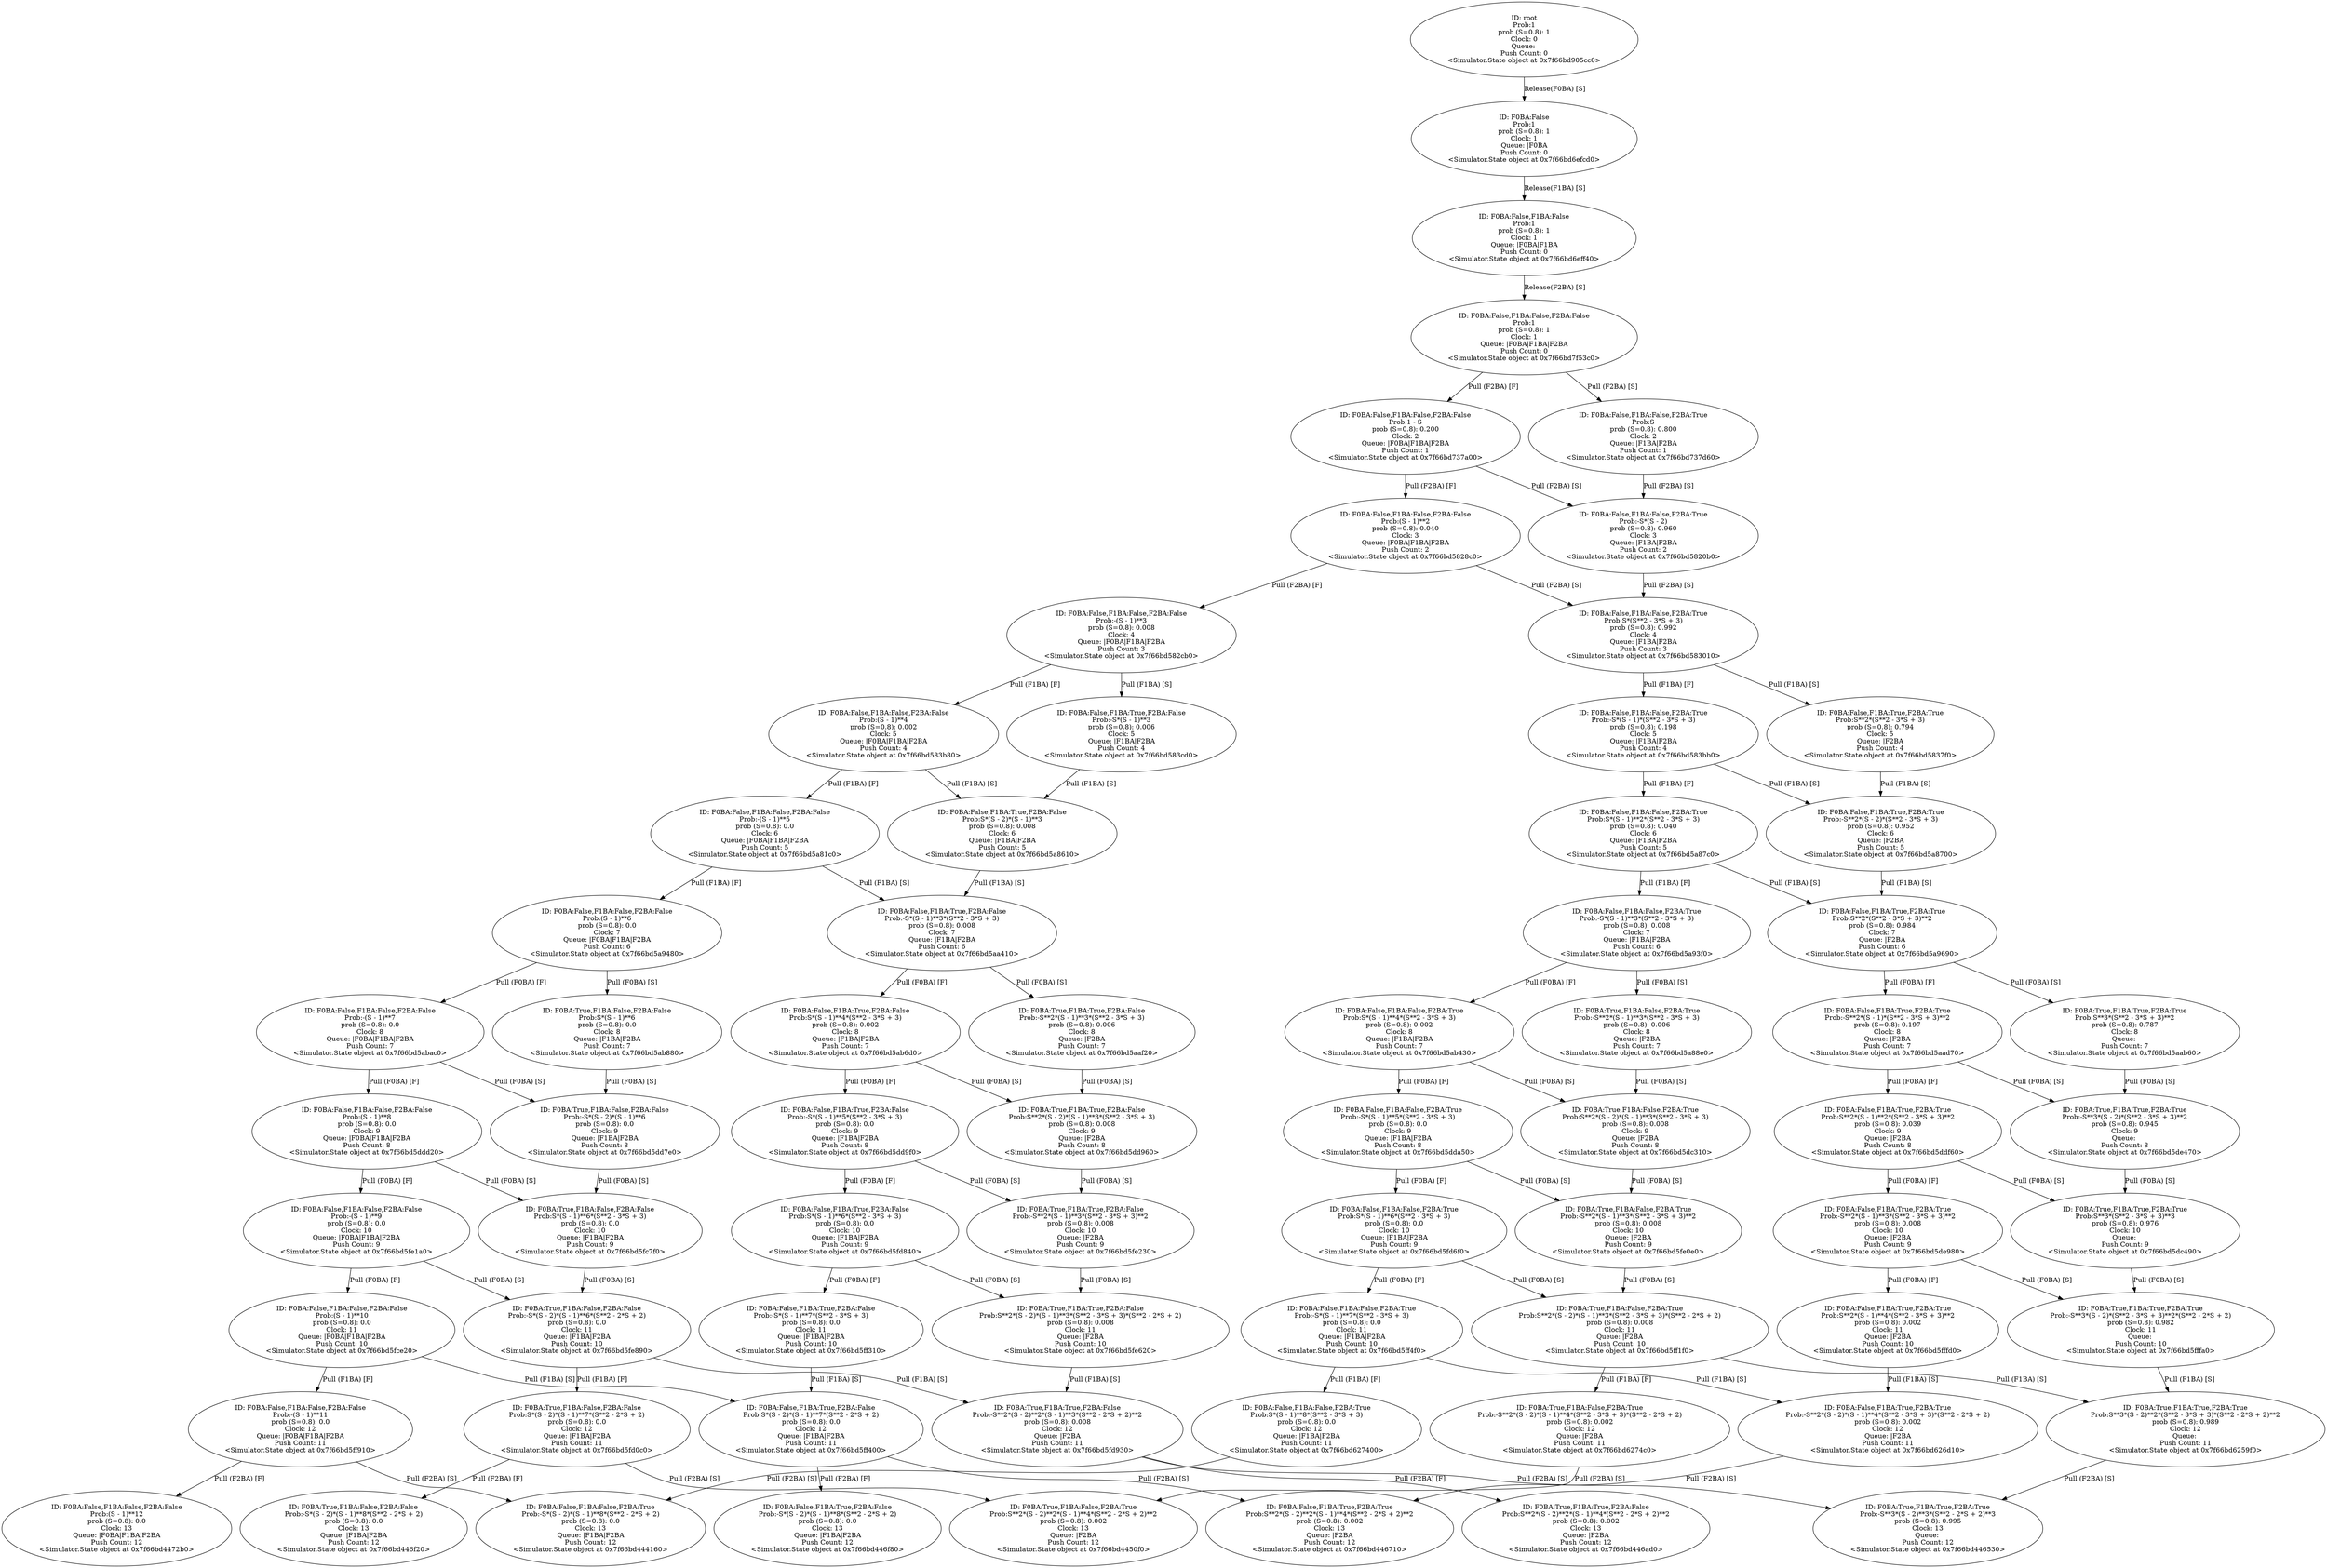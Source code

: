 digraph "./Output/pulls.wrp" {
	<Simulator.State object at 0x7f66bd905cc0> [label="ID: root
Prob:1
prob (S=0.8): 1
Clock: 0
Queue: 
Push Count: 0
<Simulator.State object at 0x7f66bd905cc0>"]
	<Simulator.State object at 0x7f66bd905cc0> -> <Simulator.State object at 0x7f66bd6efcd0> [label="Release(F0BA) [S]"]
	<Simulator.State object at 0x7f66bd6efcd0> [label="ID: F0BA:False
Prob:1
prob (S=0.8): 1
Clock: 1
Queue: |F0BA
Push Count: 0
<Simulator.State object at 0x7f66bd6efcd0>"]
	<Simulator.State object at 0x7f66bd6efcd0> -> <Simulator.State object at 0x7f66bd6eff40> [label="Release(F1BA) [S]"]
	<Simulator.State object at 0x7f66bd6eff40> [label="ID: F0BA:False,F1BA:False
Prob:1
prob (S=0.8): 1
Clock: 1
Queue: |F0BA|F1BA
Push Count: 0
<Simulator.State object at 0x7f66bd6eff40>"]
	<Simulator.State object at 0x7f66bd6eff40> -> <Simulator.State object at 0x7f66bd7f53c0> [label="Release(F2BA) [S]"]
	<Simulator.State object at 0x7f66bd7f53c0> [label="ID: F0BA:False,F1BA:False,F2BA:False
Prob:1
prob (S=0.8): 1
Clock: 1
Queue: |F0BA|F1BA|F2BA
Push Count: 0
<Simulator.State object at 0x7f66bd7f53c0>"]
	<Simulator.State object at 0x7f66bd7f53c0> -> <Simulator.State object at 0x7f66bd737a00> [label="Pull (F2BA) [F]"]
	<Simulator.State object at 0x7f66bd7f53c0> -> <Simulator.State object at 0x7f66bd737d60> [label="Pull (F2BA) [S]"]
	<Simulator.State object at 0x7f66bd737a00> [label="ID: F0BA:False,F1BA:False,F2BA:False
Prob:1 - S
prob (S=0.8): 0.200
Clock: 2
Queue: |F0BA|F1BA|F2BA
Push Count: 1
<Simulator.State object at 0x7f66bd737a00>"]
	<Simulator.State object at 0x7f66bd737a00> -> <Simulator.State object at 0x7f66bd5828c0> [label="Pull (F2BA) [F]"]
	<Simulator.State object at 0x7f66bd737a00> -> <Simulator.State object at 0x7f66bd5820b0> [label="Pull (F2BA) [S]"]
	<Simulator.State object at 0x7f66bd737d60> [label="ID: F0BA:False,F1BA:False,F2BA:True
Prob:S
prob (S=0.8): 0.800
Clock: 2
Queue: |F1BA|F2BA
Push Count: 1
<Simulator.State object at 0x7f66bd737d60>"]
	<Simulator.State object at 0x7f66bd737d60> -> <Simulator.State object at 0x7f66bd5820b0> [label="Pull (F2BA) [S]"]
	<Simulator.State object at 0x7f66bd5828c0> [label="ID: F0BA:False,F1BA:False,F2BA:False
Prob:(S - 1)**2
prob (S=0.8): 0.040
Clock: 3
Queue: |F0BA|F1BA|F2BA
Push Count: 2
<Simulator.State object at 0x7f66bd5828c0>"]
	<Simulator.State object at 0x7f66bd5828c0> -> <Simulator.State object at 0x7f66bd582cb0> [label="Pull (F2BA) [F]"]
	<Simulator.State object at 0x7f66bd5828c0> -> <Simulator.State object at 0x7f66bd583010> [label="Pull (F2BA) [S]"]
	<Simulator.State object at 0x7f66bd5820b0> [label="ID: F0BA:False,F1BA:False,F2BA:True
Prob:-S*(S - 2)
prob (S=0.8): 0.960
Clock: 3
Queue: |F1BA|F2BA
Push Count: 2
<Simulator.State object at 0x7f66bd5820b0>"]
	<Simulator.State object at 0x7f66bd5820b0> -> <Simulator.State object at 0x7f66bd583010> [label="Pull (F2BA) [S]"]
	<Simulator.State object at 0x7f66bd582cb0> [label="ID: F0BA:False,F1BA:False,F2BA:False
Prob:-(S - 1)**3
prob (S=0.8): 0.008
Clock: 4
Queue: |F0BA|F1BA|F2BA
Push Count: 3
<Simulator.State object at 0x7f66bd582cb0>"]
	<Simulator.State object at 0x7f66bd582cb0> -> <Simulator.State object at 0x7f66bd583b80> [label="Pull (F1BA) [F]"]
	<Simulator.State object at 0x7f66bd582cb0> -> <Simulator.State object at 0x7f66bd583cd0> [label="Pull (F1BA) [S]"]
	<Simulator.State object at 0x7f66bd583010> [label="ID: F0BA:False,F1BA:False,F2BA:True
Prob:S*(S**2 - 3*S + 3)
prob (S=0.8): 0.992
Clock: 4
Queue: |F1BA|F2BA
Push Count: 3
<Simulator.State object at 0x7f66bd583010>"]
	<Simulator.State object at 0x7f66bd583010> -> <Simulator.State object at 0x7f66bd583bb0> [label="Pull (F1BA) [F]"]
	<Simulator.State object at 0x7f66bd583010> -> <Simulator.State object at 0x7f66bd5837f0> [label="Pull (F1BA) [S]"]
	<Simulator.State object at 0x7f66bd583b80> [label="ID: F0BA:False,F1BA:False,F2BA:False
Prob:(S - 1)**4
prob (S=0.8): 0.002
Clock: 5
Queue: |F0BA|F1BA|F2BA
Push Count: 4
<Simulator.State object at 0x7f66bd583b80>"]
	<Simulator.State object at 0x7f66bd583b80> -> <Simulator.State object at 0x7f66bd5a81c0> [label="Pull (F1BA) [F]"]
	<Simulator.State object at 0x7f66bd583b80> -> <Simulator.State object at 0x7f66bd5a8610> [label="Pull (F1BA) [S]"]
	<Simulator.State object at 0x7f66bd583cd0> [label="ID: F0BA:False,F1BA:True,F2BA:False
Prob:-S*(S - 1)**3
prob (S=0.8): 0.006
Clock: 5
Queue: |F1BA|F2BA
Push Count: 4
<Simulator.State object at 0x7f66bd583cd0>"]
	<Simulator.State object at 0x7f66bd583cd0> -> <Simulator.State object at 0x7f66bd5a8610> [label="Pull (F1BA) [S]"]
	<Simulator.State object at 0x7f66bd583bb0> [label="ID: F0BA:False,F1BA:False,F2BA:True
Prob:-S*(S - 1)*(S**2 - 3*S + 3)
prob (S=0.8): 0.198
Clock: 5
Queue: |F1BA|F2BA
Push Count: 4
<Simulator.State object at 0x7f66bd583bb0>"]
	<Simulator.State object at 0x7f66bd583bb0> -> <Simulator.State object at 0x7f66bd5a87c0> [label="Pull (F1BA) [F]"]
	<Simulator.State object at 0x7f66bd583bb0> -> <Simulator.State object at 0x7f66bd5a8700> [label="Pull (F1BA) [S]"]
	<Simulator.State object at 0x7f66bd5837f0> [label="ID: F0BA:False,F1BA:True,F2BA:True
Prob:S**2*(S**2 - 3*S + 3)
prob (S=0.8): 0.794
Clock: 5
Queue: |F2BA
Push Count: 4
<Simulator.State object at 0x7f66bd5837f0>"]
	<Simulator.State object at 0x7f66bd5837f0> -> <Simulator.State object at 0x7f66bd5a8700> [label="Pull (F1BA) [S]"]
	<Simulator.State object at 0x7f66bd5a81c0> [label="ID: F0BA:False,F1BA:False,F2BA:False
Prob:-(S - 1)**5
prob (S=0.8): 0.0
Clock: 6
Queue: |F0BA|F1BA|F2BA
Push Count: 5
<Simulator.State object at 0x7f66bd5a81c0>"]
	<Simulator.State object at 0x7f66bd5a81c0> -> <Simulator.State object at 0x7f66bd5a9480> [label="Pull (F1BA) [F]"]
	<Simulator.State object at 0x7f66bd5a81c0> -> <Simulator.State object at 0x7f66bd5aa410> [label="Pull (F1BA) [S]"]
	<Simulator.State object at 0x7f66bd5a8610> [label="ID: F0BA:False,F1BA:True,F2BA:False
Prob:S*(S - 2)*(S - 1)**3
prob (S=0.8): 0.008
Clock: 6
Queue: |F1BA|F2BA
Push Count: 5
<Simulator.State object at 0x7f66bd5a8610>"]
	<Simulator.State object at 0x7f66bd5a8610> -> <Simulator.State object at 0x7f66bd5aa410> [label="Pull (F1BA) [S]"]
	<Simulator.State object at 0x7f66bd5a87c0> [label="ID: F0BA:False,F1BA:False,F2BA:True
Prob:S*(S - 1)**2*(S**2 - 3*S + 3)
prob (S=0.8): 0.040
Clock: 6
Queue: |F1BA|F2BA
Push Count: 5
<Simulator.State object at 0x7f66bd5a87c0>"]
	<Simulator.State object at 0x7f66bd5a87c0> -> <Simulator.State object at 0x7f66bd5a93f0> [label="Pull (F1BA) [F]"]
	<Simulator.State object at 0x7f66bd5a87c0> -> <Simulator.State object at 0x7f66bd5a9690> [label="Pull (F1BA) [S]"]
	<Simulator.State object at 0x7f66bd5a8700> [label="ID: F0BA:False,F1BA:True,F2BA:True
Prob:-S**2*(S - 2)*(S**2 - 3*S + 3)
prob (S=0.8): 0.952
Clock: 6
Queue: |F2BA
Push Count: 5
<Simulator.State object at 0x7f66bd5a8700>"]
	<Simulator.State object at 0x7f66bd5a8700> -> <Simulator.State object at 0x7f66bd5a9690> [label="Pull (F1BA) [S]"]
	<Simulator.State object at 0x7f66bd5a9480> [label="ID: F0BA:False,F1BA:False,F2BA:False
Prob:(S - 1)**6
prob (S=0.8): 0.0
Clock: 7
Queue: |F0BA|F1BA|F2BA
Push Count: 6
<Simulator.State object at 0x7f66bd5a9480>"]
	<Simulator.State object at 0x7f66bd5a9480> -> <Simulator.State object at 0x7f66bd5abac0> [label="Pull (F0BA) [F]"]
	<Simulator.State object at 0x7f66bd5a9480> -> <Simulator.State object at 0x7f66bd5ab880> [label="Pull (F0BA) [S]"]
	<Simulator.State object at 0x7f66bd5aa410> [label="ID: F0BA:False,F1BA:True,F2BA:False
Prob:-S*(S - 1)**3*(S**2 - 3*S + 3)
prob (S=0.8): 0.008
Clock: 7
Queue: |F1BA|F2BA
Push Count: 6
<Simulator.State object at 0x7f66bd5aa410>"]
	<Simulator.State object at 0x7f66bd5aa410> -> <Simulator.State object at 0x7f66bd5ab6d0> [label="Pull (F0BA) [F]"]
	<Simulator.State object at 0x7f66bd5aa410> -> <Simulator.State object at 0x7f66bd5aaf20> [label="Pull (F0BA) [S]"]
	<Simulator.State object at 0x7f66bd5a93f0> [label="ID: F0BA:False,F1BA:False,F2BA:True
Prob:-S*(S - 1)**3*(S**2 - 3*S + 3)
prob (S=0.8): 0.008
Clock: 7
Queue: |F1BA|F2BA
Push Count: 6
<Simulator.State object at 0x7f66bd5a93f0>"]
	<Simulator.State object at 0x7f66bd5a93f0> -> <Simulator.State object at 0x7f66bd5ab430> [label="Pull (F0BA) [F]"]
	<Simulator.State object at 0x7f66bd5a93f0> -> <Simulator.State object at 0x7f66bd5a88e0> [label="Pull (F0BA) [S]"]
	<Simulator.State object at 0x7f66bd5a9690> [label="ID: F0BA:False,F1BA:True,F2BA:True
Prob:S**2*(S**2 - 3*S + 3)**2
prob (S=0.8): 0.984
Clock: 7
Queue: |F2BA
Push Count: 6
<Simulator.State object at 0x7f66bd5a9690>"]
	<Simulator.State object at 0x7f66bd5a9690> -> <Simulator.State object at 0x7f66bd5aad70> [label="Pull (F0BA) [F]"]
	<Simulator.State object at 0x7f66bd5a9690> -> <Simulator.State object at 0x7f66bd5aab60> [label="Pull (F0BA) [S]"]
	<Simulator.State object at 0x7f66bd5abac0> [label="ID: F0BA:False,F1BA:False,F2BA:False
Prob:-(S - 1)**7
prob (S=0.8): 0.0
Clock: 8
Queue: |F0BA|F1BA|F2BA
Push Count: 7
<Simulator.State object at 0x7f66bd5abac0>"]
	<Simulator.State object at 0x7f66bd5abac0> -> <Simulator.State object at 0x7f66bd5ddd20> [label="Pull (F0BA) [F]"]
	<Simulator.State object at 0x7f66bd5abac0> -> <Simulator.State object at 0x7f66bd5dd7e0> [label="Pull (F0BA) [S]"]
	<Simulator.State object at 0x7f66bd5ab880> [label="ID: F0BA:True,F1BA:False,F2BA:False
Prob:S*(S - 1)**6
prob (S=0.8): 0.0
Clock: 8
Queue: |F1BA|F2BA
Push Count: 7
<Simulator.State object at 0x7f66bd5ab880>"]
	<Simulator.State object at 0x7f66bd5ab880> -> <Simulator.State object at 0x7f66bd5dd7e0> [label="Pull (F0BA) [S]"]
	<Simulator.State object at 0x7f66bd5ab6d0> [label="ID: F0BA:False,F1BA:True,F2BA:False
Prob:S*(S - 1)**4*(S**2 - 3*S + 3)
prob (S=0.8): 0.002
Clock: 8
Queue: |F1BA|F2BA
Push Count: 7
<Simulator.State object at 0x7f66bd5ab6d0>"]
	<Simulator.State object at 0x7f66bd5ab6d0> -> <Simulator.State object at 0x7f66bd5dd9f0> [label="Pull (F0BA) [F]"]
	<Simulator.State object at 0x7f66bd5ab6d0> -> <Simulator.State object at 0x7f66bd5dd960> [label="Pull (F0BA) [S]"]
	<Simulator.State object at 0x7f66bd5aaf20> [label="ID: F0BA:True,F1BA:True,F2BA:False
Prob:-S**2*(S - 1)**3*(S**2 - 3*S + 3)
prob (S=0.8): 0.006
Clock: 8
Queue: |F2BA
Push Count: 7
<Simulator.State object at 0x7f66bd5aaf20>"]
	<Simulator.State object at 0x7f66bd5aaf20> -> <Simulator.State object at 0x7f66bd5dd960> [label="Pull (F0BA) [S]"]
	<Simulator.State object at 0x7f66bd5ab430> [label="ID: F0BA:False,F1BA:False,F2BA:True
Prob:S*(S - 1)**4*(S**2 - 3*S + 3)
prob (S=0.8): 0.002
Clock: 8
Queue: |F1BA|F2BA
Push Count: 7
<Simulator.State object at 0x7f66bd5ab430>"]
	<Simulator.State object at 0x7f66bd5ab430> -> <Simulator.State object at 0x7f66bd5dda50> [label="Pull (F0BA) [F]"]
	<Simulator.State object at 0x7f66bd5ab430> -> <Simulator.State object at 0x7f66bd5dc310> [label="Pull (F0BA) [S]"]
	<Simulator.State object at 0x7f66bd5a88e0> [label="ID: F0BA:True,F1BA:False,F2BA:True
Prob:-S**2*(S - 1)**3*(S**2 - 3*S + 3)
prob (S=0.8): 0.006
Clock: 8
Queue: |F2BA
Push Count: 7
<Simulator.State object at 0x7f66bd5a88e0>"]
	<Simulator.State object at 0x7f66bd5a88e0> -> <Simulator.State object at 0x7f66bd5dc310> [label="Pull (F0BA) [S]"]
	<Simulator.State object at 0x7f66bd5aad70> [label="ID: F0BA:False,F1BA:True,F2BA:True
Prob:-S**2*(S - 1)*(S**2 - 3*S + 3)**2
prob (S=0.8): 0.197
Clock: 8
Queue: |F2BA
Push Count: 7
<Simulator.State object at 0x7f66bd5aad70>"]
	<Simulator.State object at 0x7f66bd5aad70> -> <Simulator.State object at 0x7f66bd5ddf60> [label="Pull (F0BA) [F]"]
	<Simulator.State object at 0x7f66bd5aad70> -> <Simulator.State object at 0x7f66bd5de470> [label="Pull (F0BA) [S]"]
	<Simulator.State object at 0x7f66bd5aab60> [label="ID: F0BA:True,F1BA:True,F2BA:True
Prob:S**3*(S**2 - 3*S + 3)**2
prob (S=0.8): 0.787
Clock: 8
Queue: 
Push Count: 7
<Simulator.State object at 0x7f66bd5aab60>"]
	<Simulator.State object at 0x7f66bd5aab60> -> <Simulator.State object at 0x7f66bd5de470> [label="Pull (F0BA) [S]"]
	<Simulator.State object at 0x7f66bd5ddd20> [label="ID: F0BA:False,F1BA:False,F2BA:False
Prob:(S - 1)**8
prob (S=0.8): 0.0
Clock: 9
Queue: |F0BA|F1BA|F2BA
Push Count: 8
<Simulator.State object at 0x7f66bd5ddd20>"]
	<Simulator.State object at 0x7f66bd5ddd20> -> <Simulator.State object at 0x7f66bd5fe1a0> [label="Pull (F0BA) [F]"]
	<Simulator.State object at 0x7f66bd5ddd20> -> <Simulator.State object at 0x7f66bd5fc7f0> [label="Pull (F0BA) [S]"]
	<Simulator.State object at 0x7f66bd5dd7e0> [label="ID: F0BA:True,F1BA:False,F2BA:False
Prob:-S*(S - 2)*(S - 1)**6
prob (S=0.8): 0.0
Clock: 9
Queue: |F1BA|F2BA
Push Count: 8
<Simulator.State object at 0x7f66bd5dd7e0>"]
	<Simulator.State object at 0x7f66bd5dd7e0> -> <Simulator.State object at 0x7f66bd5fc7f0> [label="Pull (F0BA) [S]"]
	<Simulator.State object at 0x7f66bd5dd9f0> [label="ID: F0BA:False,F1BA:True,F2BA:False
Prob:-S*(S - 1)**5*(S**2 - 3*S + 3)
prob (S=0.8): 0.0
Clock: 9
Queue: |F1BA|F2BA
Push Count: 8
<Simulator.State object at 0x7f66bd5dd9f0>"]
	<Simulator.State object at 0x7f66bd5dd9f0> -> <Simulator.State object at 0x7f66bd5fd840> [label="Pull (F0BA) [F]"]
	<Simulator.State object at 0x7f66bd5dd9f0> -> <Simulator.State object at 0x7f66bd5fe230> [label="Pull (F0BA) [S]"]
	<Simulator.State object at 0x7f66bd5dd960> [label="ID: F0BA:True,F1BA:True,F2BA:False
Prob:S**2*(S - 2)*(S - 1)**3*(S**2 - 3*S + 3)
prob (S=0.8): 0.008
Clock: 9
Queue: |F2BA
Push Count: 8
<Simulator.State object at 0x7f66bd5dd960>"]
	<Simulator.State object at 0x7f66bd5dd960> -> <Simulator.State object at 0x7f66bd5fe230> [label="Pull (F0BA) [S]"]
	<Simulator.State object at 0x7f66bd5dda50> [label="ID: F0BA:False,F1BA:False,F2BA:True
Prob:-S*(S - 1)**5*(S**2 - 3*S + 3)
prob (S=0.8): 0.0
Clock: 9
Queue: |F1BA|F2BA
Push Count: 8
<Simulator.State object at 0x7f66bd5dda50>"]
	<Simulator.State object at 0x7f66bd5dda50> -> <Simulator.State object at 0x7f66bd5fd6f0> [label="Pull (F0BA) [F]"]
	<Simulator.State object at 0x7f66bd5dda50> -> <Simulator.State object at 0x7f66bd5fe0e0> [label="Pull (F0BA) [S]"]
	<Simulator.State object at 0x7f66bd5dc310> [label="ID: F0BA:True,F1BA:False,F2BA:True
Prob:S**2*(S - 2)*(S - 1)**3*(S**2 - 3*S + 3)
prob (S=0.8): 0.008
Clock: 9
Queue: |F2BA
Push Count: 8
<Simulator.State object at 0x7f66bd5dc310>"]
	<Simulator.State object at 0x7f66bd5dc310> -> <Simulator.State object at 0x7f66bd5fe0e0> [label="Pull (F0BA) [S]"]
	<Simulator.State object at 0x7f66bd5ddf60> [label="ID: F0BA:False,F1BA:True,F2BA:True
Prob:S**2*(S - 1)**2*(S**2 - 3*S + 3)**2
prob (S=0.8): 0.039
Clock: 9
Queue: |F2BA
Push Count: 8
<Simulator.State object at 0x7f66bd5ddf60>"]
	<Simulator.State object at 0x7f66bd5ddf60> -> <Simulator.State object at 0x7f66bd5de980> [label="Pull (F0BA) [F]"]
	<Simulator.State object at 0x7f66bd5ddf60> -> <Simulator.State object at 0x7f66bd5dc490> [label="Pull (F0BA) [S]"]
	<Simulator.State object at 0x7f66bd5de470> [label="ID: F0BA:True,F1BA:True,F2BA:True
Prob:-S**3*(S - 2)*(S**2 - 3*S + 3)**2
prob (S=0.8): 0.945
Clock: 9
Queue: 
Push Count: 8
<Simulator.State object at 0x7f66bd5de470>"]
	<Simulator.State object at 0x7f66bd5de470> -> <Simulator.State object at 0x7f66bd5dc490> [label="Pull (F0BA) [S]"]
	<Simulator.State object at 0x7f66bd5fe1a0> [label="ID: F0BA:False,F1BA:False,F2BA:False
Prob:-(S - 1)**9
prob (S=0.8): 0.0
Clock: 10
Queue: |F0BA|F1BA|F2BA
Push Count: 9
<Simulator.State object at 0x7f66bd5fe1a0>"]
	<Simulator.State object at 0x7f66bd5fe1a0> -> <Simulator.State object at 0x7f66bd5fce20> [label="Pull (F0BA) [F]"]
	<Simulator.State object at 0x7f66bd5fe1a0> -> <Simulator.State object at 0x7f66bd5fe890> [label="Pull (F0BA) [S]"]
	<Simulator.State object at 0x7f66bd5fc7f0> [label="ID: F0BA:True,F1BA:False,F2BA:False
Prob:S*(S - 1)**6*(S**2 - 3*S + 3)
prob (S=0.8): 0.0
Clock: 10
Queue: |F1BA|F2BA
Push Count: 9
<Simulator.State object at 0x7f66bd5fc7f0>"]
	<Simulator.State object at 0x7f66bd5fc7f0> -> <Simulator.State object at 0x7f66bd5fe890> [label="Pull (F0BA) [S]"]
	<Simulator.State object at 0x7f66bd5fd840> [label="ID: F0BA:False,F1BA:True,F2BA:False
Prob:S*(S - 1)**6*(S**2 - 3*S + 3)
prob (S=0.8): 0.0
Clock: 10
Queue: |F1BA|F2BA
Push Count: 9
<Simulator.State object at 0x7f66bd5fd840>"]
	<Simulator.State object at 0x7f66bd5fd840> -> <Simulator.State object at 0x7f66bd5ff310> [label="Pull (F0BA) [F]"]
	<Simulator.State object at 0x7f66bd5fd840> -> <Simulator.State object at 0x7f66bd5fe620> [label="Pull (F0BA) [S]"]
	<Simulator.State object at 0x7f66bd5fe230> [label="ID: F0BA:True,F1BA:True,F2BA:False
Prob:-S**2*(S - 1)**3*(S**2 - 3*S + 3)**2
prob (S=0.8): 0.008
Clock: 10
Queue: |F2BA
Push Count: 9
<Simulator.State object at 0x7f66bd5fe230>"]
	<Simulator.State object at 0x7f66bd5fe230> -> <Simulator.State object at 0x7f66bd5fe620> [label="Pull (F0BA) [S]"]
	<Simulator.State object at 0x7f66bd5fd6f0> [label="ID: F0BA:False,F1BA:False,F2BA:True
Prob:S*(S - 1)**6*(S**2 - 3*S + 3)
prob (S=0.8): 0.0
Clock: 10
Queue: |F1BA|F2BA
Push Count: 9
<Simulator.State object at 0x7f66bd5fd6f0>"]
	<Simulator.State object at 0x7f66bd5fd6f0> -> <Simulator.State object at 0x7f66bd5ff4f0> [label="Pull (F0BA) [F]"]
	<Simulator.State object at 0x7f66bd5fd6f0> -> <Simulator.State object at 0x7f66bd5ff1f0> [label="Pull (F0BA) [S]"]
	<Simulator.State object at 0x7f66bd5fe0e0> [label="ID: F0BA:True,F1BA:False,F2BA:True
Prob:-S**2*(S - 1)**3*(S**2 - 3*S + 3)**2
prob (S=0.8): 0.008
Clock: 10
Queue: |F2BA
Push Count: 9
<Simulator.State object at 0x7f66bd5fe0e0>"]
	<Simulator.State object at 0x7f66bd5fe0e0> -> <Simulator.State object at 0x7f66bd5ff1f0> [label="Pull (F0BA) [S]"]
	<Simulator.State object at 0x7f66bd5de980> [label="ID: F0BA:False,F1BA:True,F2BA:True
Prob:-S**2*(S - 1)**3*(S**2 - 3*S + 3)**2
prob (S=0.8): 0.008
Clock: 10
Queue: |F2BA
Push Count: 9
<Simulator.State object at 0x7f66bd5de980>"]
	<Simulator.State object at 0x7f66bd5de980> -> <Simulator.State object at 0x7f66bd5fffd0> [label="Pull (F0BA) [F]"]
	<Simulator.State object at 0x7f66bd5de980> -> <Simulator.State object at 0x7f66bd5fffa0> [label="Pull (F0BA) [S]"]
	<Simulator.State object at 0x7f66bd5dc490> [label="ID: F0BA:True,F1BA:True,F2BA:True
Prob:S**3*(S**2 - 3*S + 3)**3
prob (S=0.8): 0.976
Clock: 10
Queue: 
Push Count: 9
<Simulator.State object at 0x7f66bd5dc490>"]
	<Simulator.State object at 0x7f66bd5dc490> -> <Simulator.State object at 0x7f66bd5fffa0> [label="Pull (F0BA) [S]"]
	<Simulator.State object at 0x7f66bd5fce20> [label="ID: F0BA:False,F1BA:False,F2BA:False
Prob:(S - 1)**10
prob (S=0.8): 0.0
Clock: 11
Queue: |F0BA|F1BA|F2BA
Push Count: 10
<Simulator.State object at 0x7f66bd5fce20>"]
	<Simulator.State object at 0x7f66bd5fce20> -> <Simulator.State object at 0x7f66bd5ff910> [label="Pull (F1BA) [F]"]
	<Simulator.State object at 0x7f66bd5fce20> -> <Simulator.State object at 0x7f66bd5ff400> [label="Pull (F1BA) [S]"]
	<Simulator.State object at 0x7f66bd5fe890> [label="ID: F0BA:True,F1BA:False,F2BA:False
Prob:-S*(S - 2)*(S - 1)**6*(S**2 - 2*S + 2)
prob (S=0.8): 0.0
Clock: 11
Queue: |F1BA|F2BA
Push Count: 10
<Simulator.State object at 0x7f66bd5fe890>"]
	<Simulator.State object at 0x7f66bd5fe890> -> <Simulator.State object at 0x7f66bd5fd0c0> [label="Pull (F1BA) [F]"]
	<Simulator.State object at 0x7f66bd5fe890> -> <Simulator.State object at 0x7f66bd5fd930> [label="Pull (F1BA) [S]"]
	<Simulator.State object at 0x7f66bd5ff310> [label="ID: F0BA:False,F1BA:True,F2BA:False
Prob:-S*(S - 1)**7*(S**2 - 3*S + 3)
prob (S=0.8): 0.0
Clock: 11
Queue: |F1BA|F2BA
Push Count: 10
<Simulator.State object at 0x7f66bd5ff310>"]
	<Simulator.State object at 0x7f66bd5ff310> -> <Simulator.State object at 0x7f66bd5ff400> [label="Pull (F1BA) [S]"]
	<Simulator.State object at 0x7f66bd5fe620> [label="ID: F0BA:True,F1BA:True,F2BA:False
Prob:S**2*(S - 2)*(S - 1)**3*(S**2 - 3*S + 3)*(S**2 - 2*S + 2)
prob (S=0.8): 0.008
Clock: 11
Queue: |F2BA
Push Count: 10
<Simulator.State object at 0x7f66bd5fe620>"]
	<Simulator.State object at 0x7f66bd5fe620> -> <Simulator.State object at 0x7f66bd5fd930> [label="Pull (F1BA) [S]"]
	<Simulator.State object at 0x7f66bd5ff4f0> [label="ID: F0BA:False,F1BA:False,F2BA:True
Prob:-S*(S - 1)**7*(S**2 - 3*S + 3)
prob (S=0.8): 0.0
Clock: 11
Queue: |F1BA|F2BA
Push Count: 10
<Simulator.State object at 0x7f66bd5ff4f0>"]
	<Simulator.State object at 0x7f66bd5ff4f0> -> <Simulator.State object at 0x7f66bd627400> [label="Pull (F1BA) [F]"]
	<Simulator.State object at 0x7f66bd5ff4f0> -> <Simulator.State object at 0x7f66bd626d10> [label="Pull (F1BA) [S]"]
	<Simulator.State object at 0x7f66bd5ff1f0> [label="ID: F0BA:True,F1BA:False,F2BA:True
Prob:S**2*(S - 2)*(S - 1)**3*(S**2 - 3*S + 3)*(S**2 - 2*S + 2)
prob (S=0.8): 0.008
Clock: 11
Queue: |F2BA
Push Count: 10
<Simulator.State object at 0x7f66bd5ff1f0>"]
	<Simulator.State object at 0x7f66bd5ff1f0> -> <Simulator.State object at 0x7f66bd6274c0> [label="Pull (F1BA) [F]"]
	<Simulator.State object at 0x7f66bd5ff1f0> -> <Simulator.State object at 0x7f66bd6259f0> [label="Pull (F1BA) [S]"]
	<Simulator.State object at 0x7f66bd5fffd0> [label="ID: F0BA:False,F1BA:True,F2BA:True
Prob:S**2*(S - 1)**4*(S**2 - 3*S + 3)**2
prob (S=0.8): 0.002
Clock: 11
Queue: |F2BA
Push Count: 10
<Simulator.State object at 0x7f66bd5fffd0>"]
	<Simulator.State object at 0x7f66bd5fffd0> -> <Simulator.State object at 0x7f66bd626d10> [label="Pull (F1BA) [S]"]
	<Simulator.State object at 0x7f66bd5fffa0> [label="ID: F0BA:True,F1BA:True,F2BA:True
Prob:-S**3*(S - 2)*(S**2 - 3*S + 3)**2*(S**2 - 2*S + 2)
prob (S=0.8): 0.982
Clock: 11
Queue: 
Push Count: 10
<Simulator.State object at 0x7f66bd5fffa0>"]
	<Simulator.State object at 0x7f66bd5fffa0> -> <Simulator.State object at 0x7f66bd6259f0> [label="Pull (F1BA) [S]"]
	<Simulator.State object at 0x7f66bd5ff910> [label="ID: F0BA:False,F1BA:False,F2BA:False
Prob:-(S - 1)**11
prob (S=0.8): 0.0
Clock: 12
Queue: |F0BA|F1BA|F2BA
Push Count: 11
<Simulator.State object at 0x7f66bd5ff910>"]
	<Simulator.State object at 0x7f66bd5ff910> -> <Simulator.State object at 0x7f66bd4472b0> [label="Pull (F2BA) [F]"]
	<Simulator.State object at 0x7f66bd5ff910> -> <Simulator.State object at 0x7f66bd444160> [label="Pull (F2BA) [S]"]
	<Simulator.State object at 0x7f66bd5ff400> [label="ID: F0BA:False,F1BA:True,F2BA:False
Prob:S*(S - 2)*(S - 1)**7*(S**2 - 2*S + 2)
prob (S=0.8): 0.0
Clock: 12
Queue: |F1BA|F2BA
Push Count: 11
<Simulator.State object at 0x7f66bd5ff400>"]
	<Simulator.State object at 0x7f66bd5ff400> -> <Simulator.State object at 0x7f66bd446f80> [label="Pull (F2BA) [F]"]
	<Simulator.State object at 0x7f66bd5ff400> -> <Simulator.State object at 0x7f66bd446710> [label="Pull (F2BA) [S]"]
	<Simulator.State object at 0x7f66bd5fd0c0> [label="ID: F0BA:True,F1BA:False,F2BA:False
Prob:S*(S - 2)*(S - 1)**7*(S**2 - 2*S + 2)
prob (S=0.8): 0.0
Clock: 12
Queue: |F1BA|F2BA
Push Count: 11
<Simulator.State object at 0x7f66bd5fd0c0>"]
	<Simulator.State object at 0x7f66bd5fd0c0> -> <Simulator.State object at 0x7f66bd446f20> [label="Pull (F2BA) [F]"]
	<Simulator.State object at 0x7f66bd5fd0c0> -> <Simulator.State object at 0x7f66bd4450f0> [label="Pull (F2BA) [S]"]
	<Simulator.State object at 0x7f66bd5fd930> [label="ID: F0BA:True,F1BA:True,F2BA:False
Prob:-S**2*(S - 2)**2*(S - 1)**3*(S**2 - 2*S + 2)**2
prob (S=0.8): 0.008
Clock: 12
Queue: |F2BA
Push Count: 11
<Simulator.State object at 0x7f66bd5fd930>"]
	<Simulator.State object at 0x7f66bd5fd930> -> <Simulator.State object at 0x7f66bd446ad0> [label="Pull (F2BA) [F]"]
	<Simulator.State object at 0x7f66bd5fd930> -> <Simulator.State object at 0x7f66bd446530> [label="Pull (F2BA) [S]"]
	<Simulator.State object at 0x7f66bd627400> [label="ID: F0BA:False,F1BA:False,F2BA:True
Prob:S*(S - 1)**8*(S**2 - 3*S + 3)
prob (S=0.8): 0.0
Clock: 12
Queue: |F1BA|F2BA
Push Count: 11
<Simulator.State object at 0x7f66bd627400>"]
	<Simulator.State object at 0x7f66bd627400> -> <Simulator.State object at 0x7f66bd444160> [label="Pull (F2BA) [S]"]
	<Simulator.State object at 0x7f66bd626d10> [label="ID: F0BA:False,F1BA:True,F2BA:True
Prob:-S**2*(S - 2)*(S - 1)**4*(S**2 - 3*S + 3)*(S**2 - 2*S + 2)
prob (S=0.8): 0.002
Clock: 12
Queue: |F2BA
Push Count: 11
<Simulator.State object at 0x7f66bd626d10>"]
	<Simulator.State object at 0x7f66bd626d10> -> <Simulator.State object at 0x7f66bd446710> [label="Pull (F2BA) [S]"]
	<Simulator.State object at 0x7f66bd6274c0> [label="ID: F0BA:True,F1BA:False,F2BA:True
Prob:-S**2*(S - 2)*(S - 1)**4*(S**2 - 3*S + 3)*(S**2 - 2*S + 2)
prob (S=0.8): 0.002
Clock: 12
Queue: |F2BA
Push Count: 11
<Simulator.State object at 0x7f66bd6274c0>"]
	<Simulator.State object at 0x7f66bd6274c0> -> <Simulator.State object at 0x7f66bd4450f0> [label="Pull (F2BA) [S]"]
	<Simulator.State object at 0x7f66bd6259f0> [label="ID: F0BA:True,F1BA:True,F2BA:True
Prob:S**3*(S - 2)**2*(S**2 - 3*S + 3)*(S**2 - 2*S + 2)**2
prob (S=0.8): 0.989
Clock: 12
Queue: 
Push Count: 11
<Simulator.State object at 0x7f66bd6259f0>"]
	<Simulator.State object at 0x7f66bd6259f0> -> <Simulator.State object at 0x7f66bd446530> [label="Pull (F2BA) [S]"]
	<Simulator.State object at 0x7f66bd4472b0> [label="ID: F0BA:False,F1BA:False,F2BA:False
Prob:(S - 1)**12
prob (S=0.8): 0.0
Clock: 13
Queue: |F0BA|F1BA|F2BA
Push Count: 12
<Simulator.State object at 0x7f66bd4472b0>"]
	<Simulator.State object at 0x7f66bd444160> [label="ID: F0BA:False,F1BA:False,F2BA:True
Prob:-S*(S - 2)*(S - 1)**8*(S**2 - 2*S + 2)
prob (S=0.8): 0.0
Clock: 13
Queue: |F1BA|F2BA
Push Count: 12
<Simulator.State object at 0x7f66bd444160>"]
	<Simulator.State object at 0x7f66bd446f80> [label="ID: F0BA:False,F1BA:True,F2BA:False
Prob:-S*(S - 2)*(S - 1)**8*(S**2 - 2*S + 2)
prob (S=0.8): 0.0
Clock: 13
Queue: |F1BA|F2BA
Push Count: 12
<Simulator.State object at 0x7f66bd446f80>"]
	<Simulator.State object at 0x7f66bd446710> [label="ID: F0BA:False,F1BA:True,F2BA:True
Prob:S**2*(S - 2)**2*(S - 1)**4*(S**2 - 2*S + 2)**2
prob (S=0.8): 0.002
Clock: 13
Queue: |F2BA
Push Count: 12
<Simulator.State object at 0x7f66bd446710>"]
	<Simulator.State object at 0x7f66bd446f20> [label="ID: F0BA:True,F1BA:False,F2BA:False
Prob:-S*(S - 2)*(S - 1)**8*(S**2 - 2*S + 2)
prob (S=0.8): 0.0
Clock: 13
Queue: |F1BA|F2BA
Push Count: 12
<Simulator.State object at 0x7f66bd446f20>"]
	<Simulator.State object at 0x7f66bd4450f0> [label="ID: F0BA:True,F1BA:False,F2BA:True
Prob:S**2*(S - 2)**2*(S - 1)**4*(S**2 - 2*S + 2)**2
prob (S=0.8): 0.002
Clock: 13
Queue: |F2BA
Push Count: 12
<Simulator.State object at 0x7f66bd4450f0>"]
	<Simulator.State object at 0x7f66bd446ad0> [label="ID: F0BA:True,F1BA:True,F2BA:False
Prob:S**2*(S - 2)**2*(S - 1)**4*(S**2 - 2*S + 2)**2
prob (S=0.8): 0.002
Clock: 13
Queue: |F2BA
Push Count: 12
<Simulator.State object at 0x7f66bd446ad0>"]
	<Simulator.State object at 0x7f66bd446530> [label="ID: F0BA:True,F1BA:True,F2BA:True
Prob:-S**3*(S - 2)**3*(S**2 - 2*S + 2)**3
prob (S=0.8): 0.995
Clock: 13
Queue: 
Push Count: 12
<Simulator.State object at 0x7f66bd446530>"]
}
